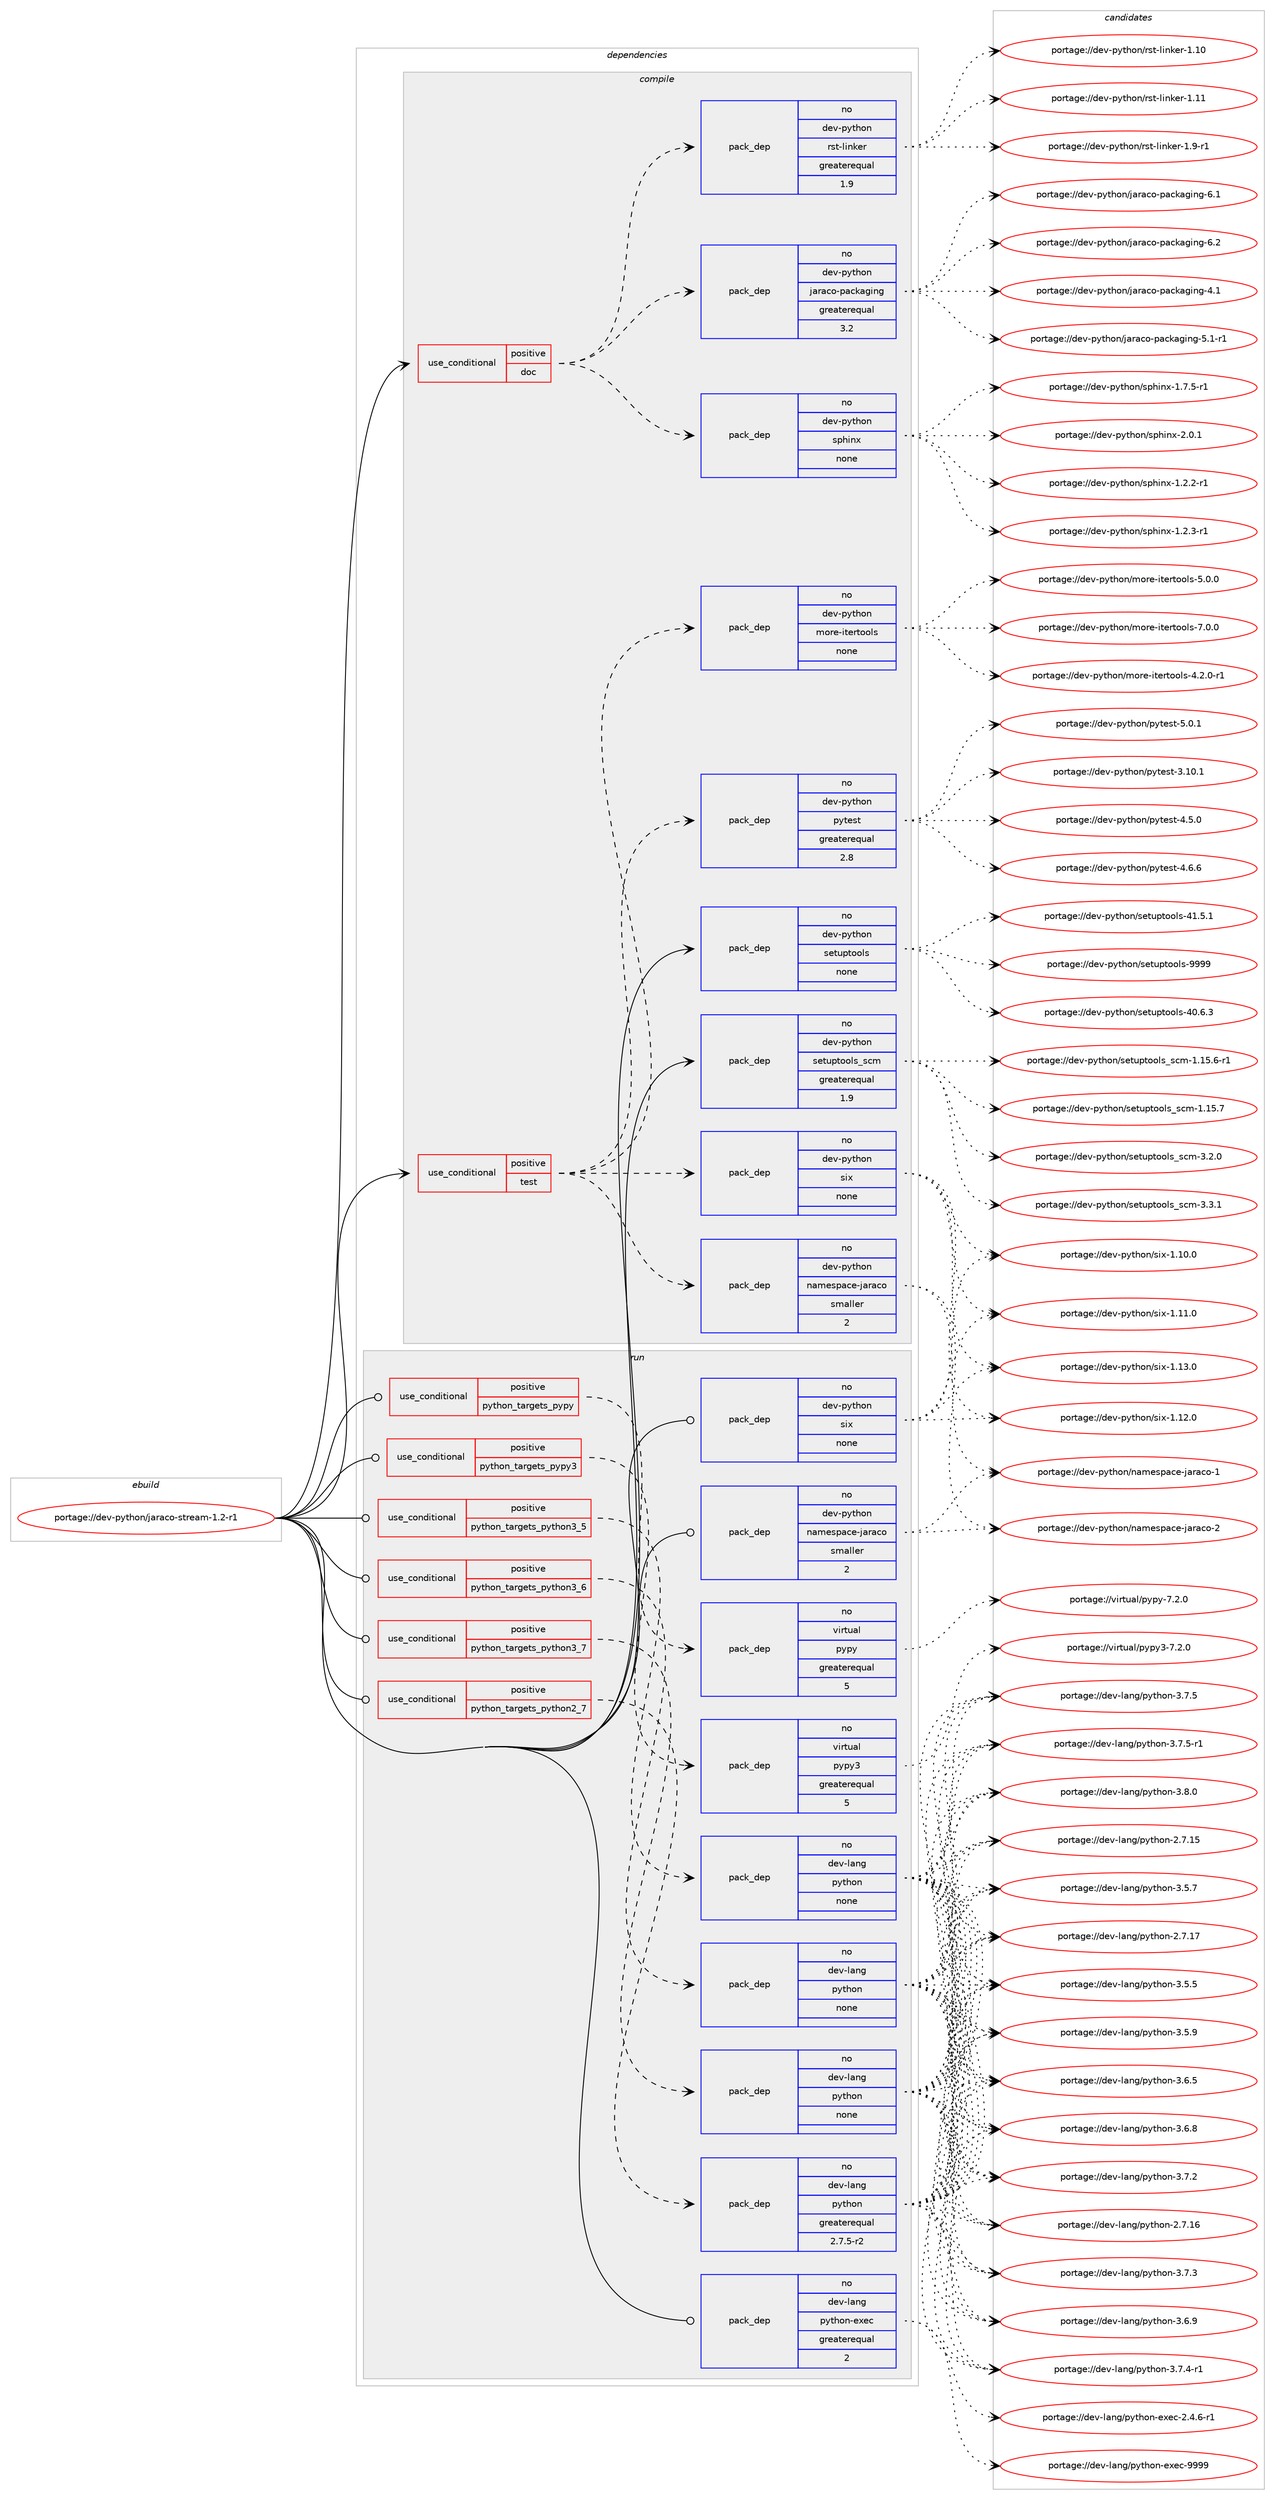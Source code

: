 digraph prolog {

# *************
# Graph options
# *************

newrank=true;
concentrate=true;
compound=true;
graph [rankdir=LR,fontname=Helvetica,fontsize=10,ranksep=1.5];#, ranksep=2.5, nodesep=0.2];
edge  [arrowhead=vee];
node  [fontname=Helvetica,fontsize=10];

# **********
# The ebuild
# **********

subgraph cluster_leftcol {
color=gray;
rank=same;
label=<<i>ebuild</i>>;
id [label="portage://dev-python/jaraco-stream-1.2-r1", color=red, width=4, href="../dev-python/jaraco-stream-1.2-r1.svg"];
}

# ****************
# The dependencies
# ****************

subgraph cluster_midcol {
color=gray;
label=<<i>dependencies</i>>;
subgraph cluster_compile {
fillcolor="#eeeeee";
style=filled;
label=<<i>compile</i>>;
subgraph cond30527 {
dependency145619 [label=<<TABLE BORDER="0" CELLBORDER="1" CELLSPACING="0" CELLPADDING="4"><TR><TD ROWSPAN="3" CELLPADDING="10">use_conditional</TD></TR><TR><TD>positive</TD></TR><TR><TD>doc</TD></TR></TABLE>>, shape=none, color=red];
subgraph pack111770 {
dependency145620 [label=<<TABLE BORDER="0" CELLBORDER="1" CELLSPACING="0" CELLPADDING="4" WIDTH="220"><TR><TD ROWSPAN="6" CELLPADDING="30">pack_dep</TD></TR><TR><TD WIDTH="110">no</TD></TR><TR><TD>dev-python</TD></TR><TR><TD>jaraco-packaging</TD></TR><TR><TD>greaterequal</TD></TR><TR><TD>3.2</TD></TR></TABLE>>, shape=none, color=blue];
}
dependency145619:e -> dependency145620:w [weight=20,style="dashed",arrowhead="vee"];
subgraph pack111771 {
dependency145621 [label=<<TABLE BORDER="0" CELLBORDER="1" CELLSPACING="0" CELLPADDING="4" WIDTH="220"><TR><TD ROWSPAN="6" CELLPADDING="30">pack_dep</TD></TR><TR><TD WIDTH="110">no</TD></TR><TR><TD>dev-python</TD></TR><TR><TD>rst-linker</TD></TR><TR><TD>greaterequal</TD></TR><TR><TD>1.9</TD></TR></TABLE>>, shape=none, color=blue];
}
dependency145619:e -> dependency145621:w [weight=20,style="dashed",arrowhead="vee"];
subgraph pack111772 {
dependency145622 [label=<<TABLE BORDER="0" CELLBORDER="1" CELLSPACING="0" CELLPADDING="4" WIDTH="220"><TR><TD ROWSPAN="6" CELLPADDING="30">pack_dep</TD></TR><TR><TD WIDTH="110">no</TD></TR><TR><TD>dev-python</TD></TR><TR><TD>sphinx</TD></TR><TR><TD>none</TD></TR><TR><TD></TD></TR></TABLE>>, shape=none, color=blue];
}
dependency145619:e -> dependency145622:w [weight=20,style="dashed",arrowhead="vee"];
}
id:e -> dependency145619:w [weight=20,style="solid",arrowhead="vee"];
subgraph cond30528 {
dependency145623 [label=<<TABLE BORDER="0" CELLBORDER="1" CELLSPACING="0" CELLPADDING="4"><TR><TD ROWSPAN="3" CELLPADDING="10">use_conditional</TD></TR><TR><TD>positive</TD></TR><TR><TD>test</TD></TR></TABLE>>, shape=none, color=red];
subgraph pack111773 {
dependency145624 [label=<<TABLE BORDER="0" CELLBORDER="1" CELLSPACING="0" CELLPADDING="4" WIDTH="220"><TR><TD ROWSPAN="6" CELLPADDING="30">pack_dep</TD></TR><TR><TD WIDTH="110">no</TD></TR><TR><TD>dev-python</TD></TR><TR><TD>namespace-jaraco</TD></TR><TR><TD>smaller</TD></TR><TR><TD>2</TD></TR></TABLE>>, shape=none, color=blue];
}
dependency145623:e -> dependency145624:w [weight=20,style="dashed",arrowhead="vee"];
subgraph pack111774 {
dependency145625 [label=<<TABLE BORDER="0" CELLBORDER="1" CELLSPACING="0" CELLPADDING="4" WIDTH="220"><TR><TD ROWSPAN="6" CELLPADDING="30">pack_dep</TD></TR><TR><TD WIDTH="110">no</TD></TR><TR><TD>dev-python</TD></TR><TR><TD>six</TD></TR><TR><TD>none</TD></TR><TR><TD></TD></TR></TABLE>>, shape=none, color=blue];
}
dependency145623:e -> dependency145625:w [weight=20,style="dashed",arrowhead="vee"];
subgraph pack111775 {
dependency145626 [label=<<TABLE BORDER="0" CELLBORDER="1" CELLSPACING="0" CELLPADDING="4" WIDTH="220"><TR><TD ROWSPAN="6" CELLPADDING="30">pack_dep</TD></TR><TR><TD WIDTH="110">no</TD></TR><TR><TD>dev-python</TD></TR><TR><TD>pytest</TD></TR><TR><TD>greaterequal</TD></TR><TR><TD>2.8</TD></TR></TABLE>>, shape=none, color=blue];
}
dependency145623:e -> dependency145626:w [weight=20,style="dashed",arrowhead="vee"];
subgraph pack111776 {
dependency145627 [label=<<TABLE BORDER="0" CELLBORDER="1" CELLSPACING="0" CELLPADDING="4" WIDTH="220"><TR><TD ROWSPAN="6" CELLPADDING="30">pack_dep</TD></TR><TR><TD WIDTH="110">no</TD></TR><TR><TD>dev-python</TD></TR><TR><TD>more-itertools</TD></TR><TR><TD>none</TD></TR><TR><TD></TD></TR></TABLE>>, shape=none, color=blue];
}
dependency145623:e -> dependency145627:w [weight=20,style="dashed",arrowhead="vee"];
}
id:e -> dependency145623:w [weight=20,style="solid",arrowhead="vee"];
subgraph pack111777 {
dependency145628 [label=<<TABLE BORDER="0" CELLBORDER="1" CELLSPACING="0" CELLPADDING="4" WIDTH="220"><TR><TD ROWSPAN="6" CELLPADDING="30">pack_dep</TD></TR><TR><TD WIDTH="110">no</TD></TR><TR><TD>dev-python</TD></TR><TR><TD>setuptools</TD></TR><TR><TD>none</TD></TR><TR><TD></TD></TR></TABLE>>, shape=none, color=blue];
}
id:e -> dependency145628:w [weight=20,style="solid",arrowhead="vee"];
subgraph pack111778 {
dependency145629 [label=<<TABLE BORDER="0" CELLBORDER="1" CELLSPACING="0" CELLPADDING="4" WIDTH="220"><TR><TD ROWSPAN="6" CELLPADDING="30">pack_dep</TD></TR><TR><TD WIDTH="110">no</TD></TR><TR><TD>dev-python</TD></TR><TR><TD>setuptools_scm</TD></TR><TR><TD>greaterequal</TD></TR><TR><TD>1.9</TD></TR></TABLE>>, shape=none, color=blue];
}
id:e -> dependency145629:w [weight=20,style="solid",arrowhead="vee"];
}
subgraph cluster_compileandrun {
fillcolor="#eeeeee";
style=filled;
label=<<i>compile and run</i>>;
}
subgraph cluster_run {
fillcolor="#eeeeee";
style=filled;
label=<<i>run</i>>;
subgraph cond30529 {
dependency145630 [label=<<TABLE BORDER="0" CELLBORDER="1" CELLSPACING="0" CELLPADDING="4"><TR><TD ROWSPAN="3" CELLPADDING="10">use_conditional</TD></TR><TR><TD>positive</TD></TR><TR><TD>python_targets_pypy</TD></TR></TABLE>>, shape=none, color=red];
subgraph pack111779 {
dependency145631 [label=<<TABLE BORDER="0" CELLBORDER="1" CELLSPACING="0" CELLPADDING="4" WIDTH="220"><TR><TD ROWSPAN="6" CELLPADDING="30">pack_dep</TD></TR><TR><TD WIDTH="110">no</TD></TR><TR><TD>virtual</TD></TR><TR><TD>pypy</TD></TR><TR><TD>greaterequal</TD></TR><TR><TD>5</TD></TR></TABLE>>, shape=none, color=blue];
}
dependency145630:e -> dependency145631:w [weight=20,style="dashed",arrowhead="vee"];
}
id:e -> dependency145630:w [weight=20,style="solid",arrowhead="odot"];
subgraph cond30530 {
dependency145632 [label=<<TABLE BORDER="0" CELLBORDER="1" CELLSPACING="0" CELLPADDING="4"><TR><TD ROWSPAN="3" CELLPADDING="10">use_conditional</TD></TR><TR><TD>positive</TD></TR><TR><TD>python_targets_pypy3</TD></TR></TABLE>>, shape=none, color=red];
subgraph pack111780 {
dependency145633 [label=<<TABLE BORDER="0" CELLBORDER="1" CELLSPACING="0" CELLPADDING="4" WIDTH="220"><TR><TD ROWSPAN="6" CELLPADDING="30">pack_dep</TD></TR><TR><TD WIDTH="110">no</TD></TR><TR><TD>virtual</TD></TR><TR><TD>pypy3</TD></TR><TR><TD>greaterequal</TD></TR><TR><TD>5</TD></TR></TABLE>>, shape=none, color=blue];
}
dependency145632:e -> dependency145633:w [weight=20,style="dashed",arrowhead="vee"];
}
id:e -> dependency145632:w [weight=20,style="solid",arrowhead="odot"];
subgraph cond30531 {
dependency145634 [label=<<TABLE BORDER="0" CELLBORDER="1" CELLSPACING="0" CELLPADDING="4"><TR><TD ROWSPAN="3" CELLPADDING="10">use_conditional</TD></TR><TR><TD>positive</TD></TR><TR><TD>python_targets_python2_7</TD></TR></TABLE>>, shape=none, color=red];
subgraph pack111781 {
dependency145635 [label=<<TABLE BORDER="0" CELLBORDER="1" CELLSPACING="0" CELLPADDING="4" WIDTH="220"><TR><TD ROWSPAN="6" CELLPADDING="30">pack_dep</TD></TR><TR><TD WIDTH="110">no</TD></TR><TR><TD>dev-lang</TD></TR><TR><TD>python</TD></TR><TR><TD>greaterequal</TD></TR><TR><TD>2.7.5-r2</TD></TR></TABLE>>, shape=none, color=blue];
}
dependency145634:e -> dependency145635:w [weight=20,style="dashed",arrowhead="vee"];
}
id:e -> dependency145634:w [weight=20,style="solid",arrowhead="odot"];
subgraph cond30532 {
dependency145636 [label=<<TABLE BORDER="0" CELLBORDER="1" CELLSPACING="0" CELLPADDING="4"><TR><TD ROWSPAN="3" CELLPADDING="10">use_conditional</TD></TR><TR><TD>positive</TD></TR><TR><TD>python_targets_python3_5</TD></TR></TABLE>>, shape=none, color=red];
subgraph pack111782 {
dependency145637 [label=<<TABLE BORDER="0" CELLBORDER="1" CELLSPACING="0" CELLPADDING="4" WIDTH="220"><TR><TD ROWSPAN="6" CELLPADDING="30">pack_dep</TD></TR><TR><TD WIDTH="110">no</TD></TR><TR><TD>dev-lang</TD></TR><TR><TD>python</TD></TR><TR><TD>none</TD></TR><TR><TD></TD></TR></TABLE>>, shape=none, color=blue];
}
dependency145636:e -> dependency145637:w [weight=20,style="dashed",arrowhead="vee"];
}
id:e -> dependency145636:w [weight=20,style="solid",arrowhead="odot"];
subgraph cond30533 {
dependency145638 [label=<<TABLE BORDER="0" CELLBORDER="1" CELLSPACING="0" CELLPADDING="4"><TR><TD ROWSPAN="3" CELLPADDING="10">use_conditional</TD></TR><TR><TD>positive</TD></TR><TR><TD>python_targets_python3_6</TD></TR></TABLE>>, shape=none, color=red];
subgraph pack111783 {
dependency145639 [label=<<TABLE BORDER="0" CELLBORDER="1" CELLSPACING="0" CELLPADDING="4" WIDTH="220"><TR><TD ROWSPAN="6" CELLPADDING="30">pack_dep</TD></TR><TR><TD WIDTH="110">no</TD></TR><TR><TD>dev-lang</TD></TR><TR><TD>python</TD></TR><TR><TD>none</TD></TR><TR><TD></TD></TR></TABLE>>, shape=none, color=blue];
}
dependency145638:e -> dependency145639:w [weight=20,style="dashed",arrowhead="vee"];
}
id:e -> dependency145638:w [weight=20,style="solid",arrowhead="odot"];
subgraph cond30534 {
dependency145640 [label=<<TABLE BORDER="0" CELLBORDER="1" CELLSPACING="0" CELLPADDING="4"><TR><TD ROWSPAN="3" CELLPADDING="10">use_conditional</TD></TR><TR><TD>positive</TD></TR><TR><TD>python_targets_python3_7</TD></TR></TABLE>>, shape=none, color=red];
subgraph pack111784 {
dependency145641 [label=<<TABLE BORDER="0" CELLBORDER="1" CELLSPACING="0" CELLPADDING="4" WIDTH="220"><TR><TD ROWSPAN="6" CELLPADDING="30">pack_dep</TD></TR><TR><TD WIDTH="110">no</TD></TR><TR><TD>dev-lang</TD></TR><TR><TD>python</TD></TR><TR><TD>none</TD></TR><TR><TD></TD></TR></TABLE>>, shape=none, color=blue];
}
dependency145640:e -> dependency145641:w [weight=20,style="dashed",arrowhead="vee"];
}
id:e -> dependency145640:w [weight=20,style="solid",arrowhead="odot"];
subgraph pack111785 {
dependency145642 [label=<<TABLE BORDER="0" CELLBORDER="1" CELLSPACING="0" CELLPADDING="4" WIDTH="220"><TR><TD ROWSPAN="6" CELLPADDING="30">pack_dep</TD></TR><TR><TD WIDTH="110">no</TD></TR><TR><TD>dev-lang</TD></TR><TR><TD>python-exec</TD></TR><TR><TD>greaterequal</TD></TR><TR><TD>2</TD></TR></TABLE>>, shape=none, color=blue];
}
id:e -> dependency145642:w [weight=20,style="solid",arrowhead="odot"];
subgraph pack111786 {
dependency145643 [label=<<TABLE BORDER="0" CELLBORDER="1" CELLSPACING="0" CELLPADDING="4" WIDTH="220"><TR><TD ROWSPAN="6" CELLPADDING="30">pack_dep</TD></TR><TR><TD WIDTH="110">no</TD></TR><TR><TD>dev-python</TD></TR><TR><TD>namespace-jaraco</TD></TR><TR><TD>smaller</TD></TR><TR><TD>2</TD></TR></TABLE>>, shape=none, color=blue];
}
id:e -> dependency145643:w [weight=20,style="solid",arrowhead="odot"];
subgraph pack111787 {
dependency145644 [label=<<TABLE BORDER="0" CELLBORDER="1" CELLSPACING="0" CELLPADDING="4" WIDTH="220"><TR><TD ROWSPAN="6" CELLPADDING="30">pack_dep</TD></TR><TR><TD WIDTH="110">no</TD></TR><TR><TD>dev-python</TD></TR><TR><TD>six</TD></TR><TR><TD>none</TD></TR><TR><TD></TD></TR></TABLE>>, shape=none, color=blue];
}
id:e -> dependency145644:w [weight=20,style="solid",arrowhead="odot"];
}
}

# **************
# The candidates
# **************

subgraph cluster_choices {
rank=same;
color=gray;
label=<<i>candidates</i>>;

subgraph choice111770 {
color=black;
nodesep=1;
choiceportage10010111845112121116104111110471069711497991114511297991079710310511010345524649 [label="portage://dev-python/jaraco-packaging-4.1", color=red, width=4,href="../dev-python/jaraco-packaging-4.1.svg"];
choiceportage100101118451121211161041111104710697114979911145112979910797103105110103455346494511449 [label="portage://dev-python/jaraco-packaging-5.1-r1", color=red, width=4,href="../dev-python/jaraco-packaging-5.1-r1.svg"];
choiceportage10010111845112121116104111110471069711497991114511297991079710310511010345544649 [label="portage://dev-python/jaraco-packaging-6.1", color=red, width=4,href="../dev-python/jaraco-packaging-6.1.svg"];
choiceportage10010111845112121116104111110471069711497991114511297991079710310511010345544650 [label="portage://dev-python/jaraco-packaging-6.2", color=red, width=4,href="../dev-python/jaraco-packaging-6.2.svg"];
dependency145620:e -> choiceportage10010111845112121116104111110471069711497991114511297991079710310511010345524649:w [style=dotted,weight="100"];
dependency145620:e -> choiceportage100101118451121211161041111104710697114979911145112979910797103105110103455346494511449:w [style=dotted,weight="100"];
dependency145620:e -> choiceportage10010111845112121116104111110471069711497991114511297991079710310511010345544649:w [style=dotted,weight="100"];
dependency145620:e -> choiceportage10010111845112121116104111110471069711497991114511297991079710310511010345544650:w [style=dotted,weight="100"];
}
subgraph choice111771 {
color=black;
nodesep=1;
choiceportage1001011184511212111610411111047114115116451081051101071011144549464948 [label="portage://dev-python/rst-linker-1.10", color=red, width=4,href="../dev-python/rst-linker-1.10.svg"];
choiceportage1001011184511212111610411111047114115116451081051101071011144549464949 [label="portage://dev-python/rst-linker-1.11", color=red, width=4,href="../dev-python/rst-linker-1.11.svg"];
choiceportage100101118451121211161041111104711411511645108105110107101114454946574511449 [label="portage://dev-python/rst-linker-1.9-r1", color=red, width=4,href="../dev-python/rst-linker-1.9-r1.svg"];
dependency145621:e -> choiceportage1001011184511212111610411111047114115116451081051101071011144549464948:w [style=dotted,weight="100"];
dependency145621:e -> choiceportage1001011184511212111610411111047114115116451081051101071011144549464949:w [style=dotted,weight="100"];
dependency145621:e -> choiceportage100101118451121211161041111104711411511645108105110107101114454946574511449:w [style=dotted,weight="100"];
}
subgraph choice111772 {
color=black;
nodesep=1;
choiceportage10010111845112121116104111110471151121041051101204549465046504511449 [label="portage://dev-python/sphinx-1.2.2-r1", color=red, width=4,href="../dev-python/sphinx-1.2.2-r1.svg"];
choiceportage10010111845112121116104111110471151121041051101204549465046514511449 [label="portage://dev-python/sphinx-1.2.3-r1", color=red, width=4,href="../dev-python/sphinx-1.2.3-r1.svg"];
choiceportage10010111845112121116104111110471151121041051101204549465546534511449 [label="portage://dev-python/sphinx-1.7.5-r1", color=red, width=4,href="../dev-python/sphinx-1.7.5-r1.svg"];
choiceportage1001011184511212111610411111047115112104105110120455046484649 [label="portage://dev-python/sphinx-2.0.1", color=red, width=4,href="../dev-python/sphinx-2.0.1.svg"];
dependency145622:e -> choiceportage10010111845112121116104111110471151121041051101204549465046504511449:w [style=dotted,weight="100"];
dependency145622:e -> choiceportage10010111845112121116104111110471151121041051101204549465046514511449:w [style=dotted,weight="100"];
dependency145622:e -> choiceportage10010111845112121116104111110471151121041051101204549465546534511449:w [style=dotted,weight="100"];
dependency145622:e -> choiceportage1001011184511212111610411111047115112104105110120455046484649:w [style=dotted,weight="100"];
}
subgraph choice111773 {
color=black;
nodesep=1;
choiceportage1001011184511212111610411111047110971091011151129799101451069711497991114549 [label="portage://dev-python/namespace-jaraco-1", color=red, width=4,href="../dev-python/namespace-jaraco-1.svg"];
choiceportage1001011184511212111610411111047110971091011151129799101451069711497991114550 [label="portage://dev-python/namespace-jaraco-2", color=red, width=4,href="../dev-python/namespace-jaraco-2.svg"];
dependency145624:e -> choiceportage1001011184511212111610411111047110971091011151129799101451069711497991114549:w [style=dotted,weight="100"];
dependency145624:e -> choiceportage1001011184511212111610411111047110971091011151129799101451069711497991114550:w [style=dotted,weight="100"];
}
subgraph choice111774 {
color=black;
nodesep=1;
choiceportage100101118451121211161041111104711510512045494649484648 [label="portage://dev-python/six-1.10.0", color=red, width=4,href="../dev-python/six-1.10.0.svg"];
choiceportage100101118451121211161041111104711510512045494649494648 [label="portage://dev-python/six-1.11.0", color=red, width=4,href="../dev-python/six-1.11.0.svg"];
choiceportage100101118451121211161041111104711510512045494649504648 [label="portage://dev-python/six-1.12.0", color=red, width=4,href="../dev-python/six-1.12.0.svg"];
choiceportage100101118451121211161041111104711510512045494649514648 [label="portage://dev-python/six-1.13.0", color=red, width=4,href="../dev-python/six-1.13.0.svg"];
dependency145625:e -> choiceportage100101118451121211161041111104711510512045494649484648:w [style=dotted,weight="100"];
dependency145625:e -> choiceportage100101118451121211161041111104711510512045494649494648:w [style=dotted,weight="100"];
dependency145625:e -> choiceportage100101118451121211161041111104711510512045494649504648:w [style=dotted,weight="100"];
dependency145625:e -> choiceportage100101118451121211161041111104711510512045494649514648:w [style=dotted,weight="100"];
}
subgraph choice111775 {
color=black;
nodesep=1;
choiceportage100101118451121211161041111104711212111610111511645514649484649 [label="portage://dev-python/pytest-3.10.1", color=red, width=4,href="../dev-python/pytest-3.10.1.svg"];
choiceportage1001011184511212111610411111047112121116101115116455246534648 [label="portage://dev-python/pytest-4.5.0", color=red, width=4,href="../dev-python/pytest-4.5.0.svg"];
choiceportage1001011184511212111610411111047112121116101115116455246544654 [label="portage://dev-python/pytest-4.6.6", color=red, width=4,href="../dev-python/pytest-4.6.6.svg"];
choiceportage1001011184511212111610411111047112121116101115116455346484649 [label="portage://dev-python/pytest-5.0.1", color=red, width=4,href="../dev-python/pytest-5.0.1.svg"];
dependency145626:e -> choiceportage100101118451121211161041111104711212111610111511645514649484649:w [style=dotted,weight="100"];
dependency145626:e -> choiceportage1001011184511212111610411111047112121116101115116455246534648:w [style=dotted,weight="100"];
dependency145626:e -> choiceportage1001011184511212111610411111047112121116101115116455246544654:w [style=dotted,weight="100"];
dependency145626:e -> choiceportage1001011184511212111610411111047112121116101115116455346484649:w [style=dotted,weight="100"];
}
subgraph choice111776 {
color=black;
nodesep=1;
choiceportage1001011184511212111610411111047109111114101451051161011141161111111081154552465046484511449 [label="portage://dev-python/more-itertools-4.2.0-r1", color=red, width=4,href="../dev-python/more-itertools-4.2.0-r1.svg"];
choiceportage100101118451121211161041111104710911111410145105116101114116111111108115455346484648 [label="portage://dev-python/more-itertools-5.0.0", color=red, width=4,href="../dev-python/more-itertools-5.0.0.svg"];
choiceportage100101118451121211161041111104710911111410145105116101114116111111108115455546484648 [label="portage://dev-python/more-itertools-7.0.0", color=red, width=4,href="../dev-python/more-itertools-7.0.0.svg"];
dependency145627:e -> choiceportage1001011184511212111610411111047109111114101451051161011141161111111081154552465046484511449:w [style=dotted,weight="100"];
dependency145627:e -> choiceportage100101118451121211161041111104710911111410145105116101114116111111108115455346484648:w [style=dotted,weight="100"];
dependency145627:e -> choiceportage100101118451121211161041111104710911111410145105116101114116111111108115455546484648:w [style=dotted,weight="100"];
}
subgraph choice111777 {
color=black;
nodesep=1;
choiceportage100101118451121211161041111104711510111611711211611111110811545524846544651 [label="portage://dev-python/setuptools-40.6.3", color=red, width=4,href="../dev-python/setuptools-40.6.3.svg"];
choiceportage100101118451121211161041111104711510111611711211611111110811545524946534649 [label="portage://dev-python/setuptools-41.5.1", color=red, width=4,href="../dev-python/setuptools-41.5.1.svg"];
choiceportage10010111845112121116104111110471151011161171121161111111081154557575757 [label="portage://dev-python/setuptools-9999", color=red, width=4,href="../dev-python/setuptools-9999.svg"];
dependency145628:e -> choiceportage100101118451121211161041111104711510111611711211611111110811545524846544651:w [style=dotted,weight="100"];
dependency145628:e -> choiceportage100101118451121211161041111104711510111611711211611111110811545524946534649:w [style=dotted,weight="100"];
dependency145628:e -> choiceportage10010111845112121116104111110471151011161171121161111111081154557575757:w [style=dotted,weight="100"];
}
subgraph choice111778 {
color=black;
nodesep=1;
choiceportage10010111845112121116104111110471151011161171121161111111081159511599109454946495346544511449 [label="portage://dev-python/setuptools_scm-1.15.6-r1", color=red, width=4,href="../dev-python/setuptools_scm-1.15.6-r1.svg"];
choiceportage1001011184511212111610411111047115101116117112116111111108115951159910945494649534655 [label="portage://dev-python/setuptools_scm-1.15.7", color=red, width=4,href="../dev-python/setuptools_scm-1.15.7.svg"];
choiceportage10010111845112121116104111110471151011161171121161111111081159511599109455146504648 [label="portage://dev-python/setuptools_scm-3.2.0", color=red, width=4,href="../dev-python/setuptools_scm-3.2.0.svg"];
choiceportage10010111845112121116104111110471151011161171121161111111081159511599109455146514649 [label="portage://dev-python/setuptools_scm-3.3.1", color=red, width=4,href="../dev-python/setuptools_scm-3.3.1.svg"];
dependency145629:e -> choiceportage10010111845112121116104111110471151011161171121161111111081159511599109454946495346544511449:w [style=dotted,weight="100"];
dependency145629:e -> choiceportage1001011184511212111610411111047115101116117112116111111108115951159910945494649534655:w [style=dotted,weight="100"];
dependency145629:e -> choiceportage10010111845112121116104111110471151011161171121161111111081159511599109455146504648:w [style=dotted,weight="100"];
dependency145629:e -> choiceportage10010111845112121116104111110471151011161171121161111111081159511599109455146514649:w [style=dotted,weight="100"];
}
subgraph choice111779 {
color=black;
nodesep=1;
choiceportage1181051141161179710847112121112121455546504648 [label="portage://virtual/pypy-7.2.0", color=red, width=4,href="../virtual/pypy-7.2.0.svg"];
dependency145631:e -> choiceportage1181051141161179710847112121112121455546504648:w [style=dotted,weight="100"];
}
subgraph choice111780 {
color=black;
nodesep=1;
choiceportage118105114116117971084711212111212151455546504648 [label="portage://virtual/pypy3-7.2.0", color=red, width=4,href="../virtual/pypy3-7.2.0.svg"];
dependency145633:e -> choiceportage118105114116117971084711212111212151455546504648:w [style=dotted,weight="100"];
}
subgraph choice111781 {
color=black;
nodesep=1;
choiceportage10010111845108971101034711212111610411111045504655464953 [label="portage://dev-lang/python-2.7.15", color=red, width=4,href="../dev-lang/python-2.7.15.svg"];
choiceportage10010111845108971101034711212111610411111045504655464954 [label="portage://dev-lang/python-2.7.16", color=red, width=4,href="../dev-lang/python-2.7.16.svg"];
choiceportage10010111845108971101034711212111610411111045504655464955 [label="portage://dev-lang/python-2.7.17", color=red, width=4,href="../dev-lang/python-2.7.17.svg"];
choiceportage100101118451089711010347112121116104111110455146534653 [label="portage://dev-lang/python-3.5.5", color=red, width=4,href="../dev-lang/python-3.5.5.svg"];
choiceportage100101118451089711010347112121116104111110455146534655 [label="portage://dev-lang/python-3.5.7", color=red, width=4,href="../dev-lang/python-3.5.7.svg"];
choiceportage100101118451089711010347112121116104111110455146534657 [label="portage://dev-lang/python-3.5.9", color=red, width=4,href="../dev-lang/python-3.5.9.svg"];
choiceportage100101118451089711010347112121116104111110455146544653 [label="portage://dev-lang/python-3.6.5", color=red, width=4,href="../dev-lang/python-3.6.5.svg"];
choiceportage100101118451089711010347112121116104111110455146544656 [label="portage://dev-lang/python-3.6.8", color=red, width=4,href="../dev-lang/python-3.6.8.svg"];
choiceportage100101118451089711010347112121116104111110455146544657 [label="portage://dev-lang/python-3.6.9", color=red, width=4,href="../dev-lang/python-3.6.9.svg"];
choiceportage100101118451089711010347112121116104111110455146554650 [label="portage://dev-lang/python-3.7.2", color=red, width=4,href="../dev-lang/python-3.7.2.svg"];
choiceportage100101118451089711010347112121116104111110455146554651 [label="portage://dev-lang/python-3.7.3", color=red, width=4,href="../dev-lang/python-3.7.3.svg"];
choiceportage1001011184510897110103471121211161041111104551465546524511449 [label="portage://dev-lang/python-3.7.4-r1", color=red, width=4,href="../dev-lang/python-3.7.4-r1.svg"];
choiceportage100101118451089711010347112121116104111110455146554653 [label="portage://dev-lang/python-3.7.5", color=red, width=4,href="../dev-lang/python-3.7.5.svg"];
choiceportage1001011184510897110103471121211161041111104551465546534511449 [label="portage://dev-lang/python-3.7.5-r1", color=red, width=4,href="../dev-lang/python-3.7.5-r1.svg"];
choiceportage100101118451089711010347112121116104111110455146564648 [label="portage://dev-lang/python-3.8.0", color=red, width=4,href="../dev-lang/python-3.8.0.svg"];
dependency145635:e -> choiceportage10010111845108971101034711212111610411111045504655464953:w [style=dotted,weight="100"];
dependency145635:e -> choiceportage10010111845108971101034711212111610411111045504655464954:w [style=dotted,weight="100"];
dependency145635:e -> choiceportage10010111845108971101034711212111610411111045504655464955:w [style=dotted,weight="100"];
dependency145635:e -> choiceportage100101118451089711010347112121116104111110455146534653:w [style=dotted,weight="100"];
dependency145635:e -> choiceportage100101118451089711010347112121116104111110455146534655:w [style=dotted,weight="100"];
dependency145635:e -> choiceportage100101118451089711010347112121116104111110455146534657:w [style=dotted,weight="100"];
dependency145635:e -> choiceportage100101118451089711010347112121116104111110455146544653:w [style=dotted,weight="100"];
dependency145635:e -> choiceportage100101118451089711010347112121116104111110455146544656:w [style=dotted,weight="100"];
dependency145635:e -> choiceportage100101118451089711010347112121116104111110455146544657:w [style=dotted,weight="100"];
dependency145635:e -> choiceportage100101118451089711010347112121116104111110455146554650:w [style=dotted,weight="100"];
dependency145635:e -> choiceportage100101118451089711010347112121116104111110455146554651:w [style=dotted,weight="100"];
dependency145635:e -> choiceportage1001011184510897110103471121211161041111104551465546524511449:w [style=dotted,weight="100"];
dependency145635:e -> choiceportage100101118451089711010347112121116104111110455146554653:w [style=dotted,weight="100"];
dependency145635:e -> choiceportage1001011184510897110103471121211161041111104551465546534511449:w [style=dotted,weight="100"];
dependency145635:e -> choiceportage100101118451089711010347112121116104111110455146564648:w [style=dotted,weight="100"];
}
subgraph choice111782 {
color=black;
nodesep=1;
choiceportage10010111845108971101034711212111610411111045504655464953 [label="portage://dev-lang/python-2.7.15", color=red, width=4,href="../dev-lang/python-2.7.15.svg"];
choiceportage10010111845108971101034711212111610411111045504655464954 [label="portage://dev-lang/python-2.7.16", color=red, width=4,href="../dev-lang/python-2.7.16.svg"];
choiceportage10010111845108971101034711212111610411111045504655464955 [label="portage://dev-lang/python-2.7.17", color=red, width=4,href="../dev-lang/python-2.7.17.svg"];
choiceportage100101118451089711010347112121116104111110455146534653 [label="portage://dev-lang/python-3.5.5", color=red, width=4,href="../dev-lang/python-3.5.5.svg"];
choiceportage100101118451089711010347112121116104111110455146534655 [label="portage://dev-lang/python-3.5.7", color=red, width=4,href="../dev-lang/python-3.5.7.svg"];
choiceportage100101118451089711010347112121116104111110455146534657 [label="portage://dev-lang/python-3.5.9", color=red, width=4,href="../dev-lang/python-3.5.9.svg"];
choiceportage100101118451089711010347112121116104111110455146544653 [label="portage://dev-lang/python-3.6.5", color=red, width=4,href="../dev-lang/python-3.6.5.svg"];
choiceportage100101118451089711010347112121116104111110455146544656 [label="portage://dev-lang/python-3.6.8", color=red, width=4,href="../dev-lang/python-3.6.8.svg"];
choiceportage100101118451089711010347112121116104111110455146544657 [label="portage://dev-lang/python-3.6.9", color=red, width=4,href="../dev-lang/python-3.6.9.svg"];
choiceportage100101118451089711010347112121116104111110455146554650 [label="portage://dev-lang/python-3.7.2", color=red, width=4,href="../dev-lang/python-3.7.2.svg"];
choiceportage100101118451089711010347112121116104111110455146554651 [label="portage://dev-lang/python-3.7.3", color=red, width=4,href="../dev-lang/python-3.7.3.svg"];
choiceportage1001011184510897110103471121211161041111104551465546524511449 [label="portage://dev-lang/python-3.7.4-r1", color=red, width=4,href="../dev-lang/python-3.7.4-r1.svg"];
choiceportage100101118451089711010347112121116104111110455146554653 [label="portage://dev-lang/python-3.7.5", color=red, width=4,href="../dev-lang/python-3.7.5.svg"];
choiceportage1001011184510897110103471121211161041111104551465546534511449 [label="portage://dev-lang/python-3.7.5-r1", color=red, width=4,href="../dev-lang/python-3.7.5-r1.svg"];
choiceportage100101118451089711010347112121116104111110455146564648 [label="portage://dev-lang/python-3.8.0", color=red, width=4,href="../dev-lang/python-3.8.0.svg"];
dependency145637:e -> choiceportage10010111845108971101034711212111610411111045504655464953:w [style=dotted,weight="100"];
dependency145637:e -> choiceportage10010111845108971101034711212111610411111045504655464954:w [style=dotted,weight="100"];
dependency145637:e -> choiceportage10010111845108971101034711212111610411111045504655464955:w [style=dotted,weight="100"];
dependency145637:e -> choiceportage100101118451089711010347112121116104111110455146534653:w [style=dotted,weight="100"];
dependency145637:e -> choiceportage100101118451089711010347112121116104111110455146534655:w [style=dotted,weight="100"];
dependency145637:e -> choiceportage100101118451089711010347112121116104111110455146534657:w [style=dotted,weight="100"];
dependency145637:e -> choiceportage100101118451089711010347112121116104111110455146544653:w [style=dotted,weight="100"];
dependency145637:e -> choiceportage100101118451089711010347112121116104111110455146544656:w [style=dotted,weight="100"];
dependency145637:e -> choiceportage100101118451089711010347112121116104111110455146544657:w [style=dotted,weight="100"];
dependency145637:e -> choiceportage100101118451089711010347112121116104111110455146554650:w [style=dotted,weight="100"];
dependency145637:e -> choiceportage100101118451089711010347112121116104111110455146554651:w [style=dotted,weight="100"];
dependency145637:e -> choiceportage1001011184510897110103471121211161041111104551465546524511449:w [style=dotted,weight="100"];
dependency145637:e -> choiceportage100101118451089711010347112121116104111110455146554653:w [style=dotted,weight="100"];
dependency145637:e -> choiceportage1001011184510897110103471121211161041111104551465546534511449:w [style=dotted,weight="100"];
dependency145637:e -> choiceportage100101118451089711010347112121116104111110455146564648:w [style=dotted,weight="100"];
}
subgraph choice111783 {
color=black;
nodesep=1;
choiceportage10010111845108971101034711212111610411111045504655464953 [label="portage://dev-lang/python-2.7.15", color=red, width=4,href="../dev-lang/python-2.7.15.svg"];
choiceportage10010111845108971101034711212111610411111045504655464954 [label="portage://dev-lang/python-2.7.16", color=red, width=4,href="../dev-lang/python-2.7.16.svg"];
choiceportage10010111845108971101034711212111610411111045504655464955 [label="portage://dev-lang/python-2.7.17", color=red, width=4,href="../dev-lang/python-2.7.17.svg"];
choiceportage100101118451089711010347112121116104111110455146534653 [label="portage://dev-lang/python-3.5.5", color=red, width=4,href="../dev-lang/python-3.5.5.svg"];
choiceportage100101118451089711010347112121116104111110455146534655 [label="portage://dev-lang/python-3.5.7", color=red, width=4,href="../dev-lang/python-3.5.7.svg"];
choiceportage100101118451089711010347112121116104111110455146534657 [label="portage://dev-lang/python-3.5.9", color=red, width=4,href="../dev-lang/python-3.5.9.svg"];
choiceportage100101118451089711010347112121116104111110455146544653 [label="portage://dev-lang/python-3.6.5", color=red, width=4,href="../dev-lang/python-3.6.5.svg"];
choiceportage100101118451089711010347112121116104111110455146544656 [label="portage://dev-lang/python-3.6.8", color=red, width=4,href="../dev-lang/python-3.6.8.svg"];
choiceportage100101118451089711010347112121116104111110455146544657 [label="portage://dev-lang/python-3.6.9", color=red, width=4,href="../dev-lang/python-3.6.9.svg"];
choiceportage100101118451089711010347112121116104111110455146554650 [label="portage://dev-lang/python-3.7.2", color=red, width=4,href="../dev-lang/python-3.7.2.svg"];
choiceportage100101118451089711010347112121116104111110455146554651 [label="portage://dev-lang/python-3.7.3", color=red, width=4,href="../dev-lang/python-3.7.3.svg"];
choiceportage1001011184510897110103471121211161041111104551465546524511449 [label="portage://dev-lang/python-3.7.4-r1", color=red, width=4,href="../dev-lang/python-3.7.4-r1.svg"];
choiceportage100101118451089711010347112121116104111110455146554653 [label="portage://dev-lang/python-3.7.5", color=red, width=4,href="../dev-lang/python-3.7.5.svg"];
choiceportage1001011184510897110103471121211161041111104551465546534511449 [label="portage://dev-lang/python-3.7.5-r1", color=red, width=4,href="../dev-lang/python-3.7.5-r1.svg"];
choiceportage100101118451089711010347112121116104111110455146564648 [label="portage://dev-lang/python-3.8.0", color=red, width=4,href="../dev-lang/python-3.8.0.svg"];
dependency145639:e -> choiceportage10010111845108971101034711212111610411111045504655464953:w [style=dotted,weight="100"];
dependency145639:e -> choiceportage10010111845108971101034711212111610411111045504655464954:w [style=dotted,weight="100"];
dependency145639:e -> choiceportage10010111845108971101034711212111610411111045504655464955:w [style=dotted,weight="100"];
dependency145639:e -> choiceportage100101118451089711010347112121116104111110455146534653:w [style=dotted,weight="100"];
dependency145639:e -> choiceportage100101118451089711010347112121116104111110455146534655:w [style=dotted,weight="100"];
dependency145639:e -> choiceportage100101118451089711010347112121116104111110455146534657:w [style=dotted,weight="100"];
dependency145639:e -> choiceportage100101118451089711010347112121116104111110455146544653:w [style=dotted,weight="100"];
dependency145639:e -> choiceportage100101118451089711010347112121116104111110455146544656:w [style=dotted,weight="100"];
dependency145639:e -> choiceportage100101118451089711010347112121116104111110455146544657:w [style=dotted,weight="100"];
dependency145639:e -> choiceportage100101118451089711010347112121116104111110455146554650:w [style=dotted,weight="100"];
dependency145639:e -> choiceportage100101118451089711010347112121116104111110455146554651:w [style=dotted,weight="100"];
dependency145639:e -> choiceportage1001011184510897110103471121211161041111104551465546524511449:w [style=dotted,weight="100"];
dependency145639:e -> choiceportage100101118451089711010347112121116104111110455146554653:w [style=dotted,weight="100"];
dependency145639:e -> choiceportage1001011184510897110103471121211161041111104551465546534511449:w [style=dotted,weight="100"];
dependency145639:e -> choiceportage100101118451089711010347112121116104111110455146564648:w [style=dotted,weight="100"];
}
subgraph choice111784 {
color=black;
nodesep=1;
choiceportage10010111845108971101034711212111610411111045504655464953 [label="portage://dev-lang/python-2.7.15", color=red, width=4,href="../dev-lang/python-2.7.15.svg"];
choiceportage10010111845108971101034711212111610411111045504655464954 [label="portage://dev-lang/python-2.7.16", color=red, width=4,href="../dev-lang/python-2.7.16.svg"];
choiceportage10010111845108971101034711212111610411111045504655464955 [label="portage://dev-lang/python-2.7.17", color=red, width=4,href="../dev-lang/python-2.7.17.svg"];
choiceportage100101118451089711010347112121116104111110455146534653 [label="portage://dev-lang/python-3.5.5", color=red, width=4,href="../dev-lang/python-3.5.5.svg"];
choiceportage100101118451089711010347112121116104111110455146534655 [label="portage://dev-lang/python-3.5.7", color=red, width=4,href="../dev-lang/python-3.5.7.svg"];
choiceportage100101118451089711010347112121116104111110455146534657 [label="portage://dev-lang/python-3.5.9", color=red, width=4,href="../dev-lang/python-3.5.9.svg"];
choiceportage100101118451089711010347112121116104111110455146544653 [label="portage://dev-lang/python-3.6.5", color=red, width=4,href="../dev-lang/python-3.6.5.svg"];
choiceportage100101118451089711010347112121116104111110455146544656 [label="portage://dev-lang/python-3.6.8", color=red, width=4,href="../dev-lang/python-3.6.8.svg"];
choiceportage100101118451089711010347112121116104111110455146544657 [label="portage://dev-lang/python-3.6.9", color=red, width=4,href="../dev-lang/python-3.6.9.svg"];
choiceportage100101118451089711010347112121116104111110455146554650 [label="portage://dev-lang/python-3.7.2", color=red, width=4,href="../dev-lang/python-3.7.2.svg"];
choiceportage100101118451089711010347112121116104111110455146554651 [label="portage://dev-lang/python-3.7.3", color=red, width=4,href="../dev-lang/python-3.7.3.svg"];
choiceportage1001011184510897110103471121211161041111104551465546524511449 [label="portage://dev-lang/python-3.7.4-r1", color=red, width=4,href="../dev-lang/python-3.7.4-r1.svg"];
choiceportage100101118451089711010347112121116104111110455146554653 [label="portage://dev-lang/python-3.7.5", color=red, width=4,href="../dev-lang/python-3.7.5.svg"];
choiceportage1001011184510897110103471121211161041111104551465546534511449 [label="portage://dev-lang/python-3.7.5-r1", color=red, width=4,href="../dev-lang/python-3.7.5-r1.svg"];
choiceportage100101118451089711010347112121116104111110455146564648 [label="portage://dev-lang/python-3.8.0", color=red, width=4,href="../dev-lang/python-3.8.0.svg"];
dependency145641:e -> choiceportage10010111845108971101034711212111610411111045504655464953:w [style=dotted,weight="100"];
dependency145641:e -> choiceportage10010111845108971101034711212111610411111045504655464954:w [style=dotted,weight="100"];
dependency145641:e -> choiceportage10010111845108971101034711212111610411111045504655464955:w [style=dotted,weight="100"];
dependency145641:e -> choiceportage100101118451089711010347112121116104111110455146534653:w [style=dotted,weight="100"];
dependency145641:e -> choiceportage100101118451089711010347112121116104111110455146534655:w [style=dotted,weight="100"];
dependency145641:e -> choiceportage100101118451089711010347112121116104111110455146534657:w [style=dotted,weight="100"];
dependency145641:e -> choiceportage100101118451089711010347112121116104111110455146544653:w [style=dotted,weight="100"];
dependency145641:e -> choiceportage100101118451089711010347112121116104111110455146544656:w [style=dotted,weight="100"];
dependency145641:e -> choiceportage100101118451089711010347112121116104111110455146544657:w [style=dotted,weight="100"];
dependency145641:e -> choiceportage100101118451089711010347112121116104111110455146554650:w [style=dotted,weight="100"];
dependency145641:e -> choiceportage100101118451089711010347112121116104111110455146554651:w [style=dotted,weight="100"];
dependency145641:e -> choiceportage1001011184510897110103471121211161041111104551465546524511449:w [style=dotted,weight="100"];
dependency145641:e -> choiceportage100101118451089711010347112121116104111110455146554653:w [style=dotted,weight="100"];
dependency145641:e -> choiceportage1001011184510897110103471121211161041111104551465546534511449:w [style=dotted,weight="100"];
dependency145641:e -> choiceportage100101118451089711010347112121116104111110455146564648:w [style=dotted,weight="100"];
}
subgraph choice111785 {
color=black;
nodesep=1;
choiceportage10010111845108971101034711212111610411111045101120101994550465246544511449 [label="portage://dev-lang/python-exec-2.4.6-r1", color=red, width=4,href="../dev-lang/python-exec-2.4.6-r1.svg"];
choiceportage10010111845108971101034711212111610411111045101120101994557575757 [label="portage://dev-lang/python-exec-9999", color=red, width=4,href="../dev-lang/python-exec-9999.svg"];
dependency145642:e -> choiceportage10010111845108971101034711212111610411111045101120101994550465246544511449:w [style=dotted,weight="100"];
dependency145642:e -> choiceportage10010111845108971101034711212111610411111045101120101994557575757:w [style=dotted,weight="100"];
}
subgraph choice111786 {
color=black;
nodesep=1;
choiceportage1001011184511212111610411111047110971091011151129799101451069711497991114549 [label="portage://dev-python/namespace-jaraco-1", color=red, width=4,href="../dev-python/namespace-jaraco-1.svg"];
choiceportage1001011184511212111610411111047110971091011151129799101451069711497991114550 [label="portage://dev-python/namespace-jaraco-2", color=red, width=4,href="../dev-python/namespace-jaraco-2.svg"];
dependency145643:e -> choiceportage1001011184511212111610411111047110971091011151129799101451069711497991114549:w [style=dotted,weight="100"];
dependency145643:e -> choiceportage1001011184511212111610411111047110971091011151129799101451069711497991114550:w [style=dotted,weight="100"];
}
subgraph choice111787 {
color=black;
nodesep=1;
choiceportage100101118451121211161041111104711510512045494649484648 [label="portage://dev-python/six-1.10.0", color=red, width=4,href="../dev-python/six-1.10.0.svg"];
choiceportage100101118451121211161041111104711510512045494649494648 [label="portage://dev-python/six-1.11.0", color=red, width=4,href="../dev-python/six-1.11.0.svg"];
choiceportage100101118451121211161041111104711510512045494649504648 [label="portage://dev-python/six-1.12.0", color=red, width=4,href="../dev-python/six-1.12.0.svg"];
choiceportage100101118451121211161041111104711510512045494649514648 [label="portage://dev-python/six-1.13.0", color=red, width=4,href="../dev-python/six-1.13.0.svg"];
dependency145644:e -> choiceportage100101118451121211161041111104711510512045494649484648:w [style=dotted,weight="100"];
dependency145644:e -> choiceportage100101118451121211161041111104711510512045494649494648:w [style=dotted,weight="100"];
dependency145644:e -> choiceportage100101118451121211161041111104711510512045494649504648:w [style=dotted,weight="100"];
dependency145644:e -> choiceportage100101118451121211161041111104711510512045494649514648:w [style=dotted,weight="100"];
}
}

}
